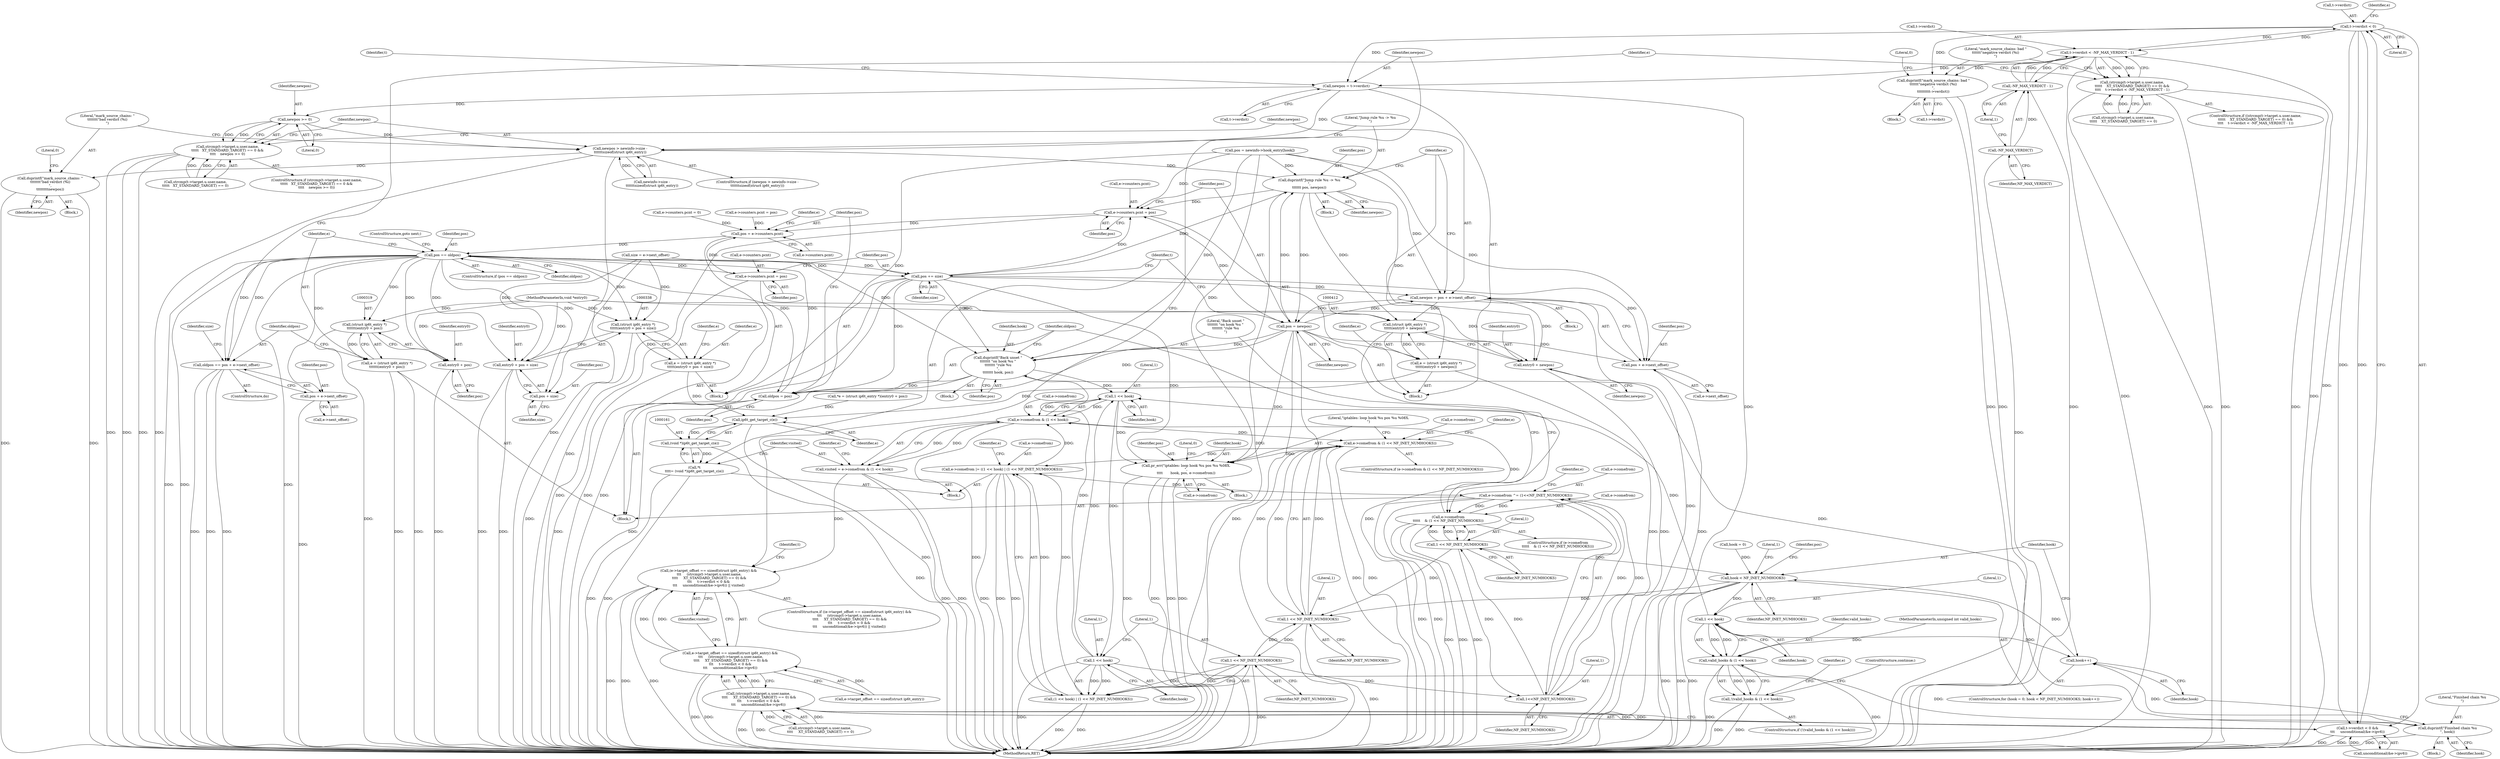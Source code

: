 digraph "1_linux_54d83fc74aa9ec72794373cb47432c5f7fb1a309_11@pointer" {
"1000227" [label="(Call,t->verdict < 0)"];
"1000256" [label="(Call,t->verdict < -NF_MAX_VERDICT - 1)"];
"1000227" [label="(Call,t->verdict < 0)"];
"1000260" [label="(Call,-NF_MAX_VERDICT - 1)"];
"1000261" [label="(Call,-NF_MAX_VERDICT)"];
"1000226" [label="(Call,t->verdict < 0 &&\n\t\t\t     unconditional(&e->ipv6))"];
"1000212" [label="(Call,(strcmp(t->target.u.user.name,\n \t\t\t\t     XT_STANDARD_TARGET) == 0) &&\n\t\t\t     t->verdict < 0 &&\n\t\t\t     unconditional(&e->ipv6))"];
"1000205" [label="(Call,e->target_offset == sizeof(struct ip6t_entry) &&\n \t\t\t     (strcmp(t->target.u.user.name,\n \t\t\t\t     XT_STANDARD_TARGET) == 0) &&\n\t\t\t     t->verdict < 0 &&\n\t\t\t     unconditional(&e->ipv6))"];
"1000204" [label="(Call,(e->target_offset == sizeof(struct ip6t_entry) &&\n \t\t\t     (strcmp(t->target.u.user.name,\n \t\t\t\t     XT_STANDARD_TARGET) == 0) &&\n\t\t\t     t->verdict < 0 &&\n\t\t\t     unconditional(&e->ipv6)) || visited)"];
"1000265" [label="(Call,duprintf(\"mark_source_chains: bad \"\n\t\t\t\t\t\t\"negative verdict (%i)\n\",\n\t\t\t\t\t\t\t\tt->verdict))"];
"1000357" [label="(Call,newpos = t->verdict)"];
"1000377" [label="(Call,newpos >= 0)"];
"1000363" [label="(Call,strcmp(t->target.u.user.name,\n\t\t\t\t\t   XT_STANDARD_TARGET) == 0 &&\n\t\t\t\t    newpos >= 0)"];
"1000382" [label="(Call,newpos > newinfo->size -\n\t\t\t\t\t\tsizeof(struct ip6t_entry))"];
"1000391" [label="(Call,duprintf(\"mark_source_chains: \"\n\t\t\t\t\t\t\t\"bad verdict (%i)\n\",\n\t\t\t\t\t\t\t\tnewpos))"];
"1000396" [label="(Call,duprintf(\"Jump rule %u -> %u\n\",\n\t\t\t\t\t\t pos, newpos))"];
"1000411" [label="(Call,(struct ip6t_entry *)\n\t\t\t\t\t(entry0 + newpos))"];
"1000409" [label="(Call,e = (struct ip6t_entry *)\n\t\t\t\t\t(entry0 + newpos))"];
"1000162" [label="(Call,ip6t_get_target_c(e))"];
"1000160" [label="(Call,(void *)ip6t_get_target_c(e))"];
"1000158" [label="(Call,*t\n\t\t\t\t= (void *)ip6t_get_target_c(e))"];
"1000413" [label="(Call,entry0 + newpos)"];
"1000416" [label="(Call,e->counters.pcnt = pos)"];
"1000297" [label="(Call,pos = e->counters.pcnt)"];
"1000312" [label="(Call,pos == oldpos)"];
"1000290" [label="(Call,duprintf(\"Back unset \"\n\t\t\t\t\t\t\t \"on hook %u \"\n\t\t\t\t\t\t\t \"rule %u\n\",\n\t\t\t\t\t\t\t hook, pos))"];
"1000171" [label="(Call,1 << hook)"];
"1000167" [label="(Call,e->comefrom & (1 << hook))"];
"1000165" [label="(Call,visited = e->comefrom & (1 << hook))"];
"1000175" [label="(Call,e->comefrom & (1 << NF_INET_NUMHOOKS))"];
"1000183" [label="(Call,pr_err(\"iptables: loop hook %u pos %u %08X.\n\",\n\t\t\t\t       hook, pos, e->comefrom))"];
"1000192" [label="(Call,e->comefrom |= ((1 << hook) | (1 << NF_INET_NUMHOOKS)))"];
"1000274" [label="(Call,e->comefrom ^= (1<<NF_INET_NUMHOOKS))"];
"1000282" [label="(Call,e->comefrom\n\t\t\t\t\t    & (1 << NF_INET_NUMHOOKS))"];
"1000197" [label="(Call,1 << hook)"];
"1000196" [label="(Call,(1 << hook) | (1 << NF_INET_NUMHOOKS))"];
"1000427" [label="(Call,duprintf(\"Finished chain %u\n\", hook))"];
"1000121" [label="(Call,hook++)"];
"1000118" [label="(Call,hook < NF_INET_NUMHOOKS)"];
"1000144" [label="(Call,1 << hook)"];
"1000142" [label="(Call,valid_hooks & (1 << hook))"];
"1000141" [label="(Call,!(valid_hooks & (1 << hook)))"];
"1000179" [label="(Call,1 << NF_INET_NUMHOOKS)"];
"1000200" [label="(Call,1 << NF_INET_NUMHOOKS)"];
"1000278" [label="(Call,1<<NF_INET_NUMHOOKS)"];
"1000286" [label="(Call,1 << NF_INET_NUMHOOKS)"];
"1000294" [label="(Call,oldpos = pos)"];
"1000318" [label="(Call,(struct ip6t_entry *)\n\t\t\t\t\t\t(entry0 + pos))"];
"1000316" [label="(Call,e = (struct ip6t_entry *)\n\t\t\t\t\t\t(entry0 + pos))"];
"1000320" [label="(Call,entry0 + pos)"];
"1000323" [label="(Call,oldpos == pos + e->next_offset)"];
"1000325" [label="(Call,pos + e->next_offset)"];
"1000337" [label="(Call,(struct ip6t_entry *)\n\t\t\t\t\t(entry0 + pos + size))"];
"1000335" [label="(Call,e = (struct ip6t_entry *)\n\t\t\t\t\t(entry0 + pos + size))"];
"1000339" [label="(Call,entry0 + pos + size)"];
"1000341" [label="(Call,pos + size)"];
"1000344" [label="(Call,e->counters.pcnt = pos)"];
"1000351" [label="(Call,pos += size)"];
"1000402" [label="(Call,newpos = pos + e->next_offset)"];
"1000423" [label="(Call,pos = newpos)"];
"1000404" [label="(Call,pos + e->next_offset)"];
"1000242" [label="(Call,(strcmp(t->target.u.user.name,\n\t\t\t\t\t    XT_STANDARD_TARGET) == 0) &&\n\t\t\t\t    t->verdict < -NF_MAX_VERDICT - 1)"];
"1000292" [label="(Identifier,hook)"];
"1000182" [label="(Block,)"];
"1000242" [label="(Call,(strcmp(t->target.u.user.name,\n\t\t\t\t\t    XT_STANDARD_TARGET) == 0) &&\n\t\t\t\t    t->verdict < -NF_MAX_VERDICT - 1)"];
"1000326" [label="(Identifier,pos)"];
"1000243" [label="(Call,strcmp(t->target.u.user.name,\n\t\t\t\t\t    XT_STANDARD_TARGET) == 0)"];
"1000315" [label="(ControlStructure,goto next;)"];
"1000311" [label="(ControlStructure,if (pos == oldpos))"];
"1000362" [label="(ControlStructure,if (strcmp(t->target.u.user.name,\n\t\t\t\t\t   XT_STANDARD_TARGET) == 0 &&\n\t\t\t\t    newpos >= 0))"];
"1000314" [label="(Identifier,oldpos)"];
"1000257" [label="(Call,t->verdict)"];
"1000273" [label="(Block,)"];
"1000232" [label="(Call,unconditional(&e->ipv6))"];
"1000422" [label="(Identifier,pos)"];
"1000186" [label="(Identifier,pos)"];
"1000212" [label="(Call,(strcmp(t->target.u.user.name,\n \t\t\t\t     XT_STANDARD_TARGET) == 0) &&\n\t\t\t     t->verdict < 0 &&\n\t\t\t     unconditional(&e->ipv6))"];
"1000151" [label="(Identifier,e)"];
"1000381" [label="(ControlStructure,if (newpos > newinfo->size -\n\t\t\t\t\t\tsizeof(struct ip6t_entry)))"];
"1000380" [label="(Block,)"];
"1000213" [label="(Call,strcmp(t->target.u.user.name,\n \t\t\t\t     XT_STANDARD_TARGET) == 0)"];
"1000141" [label="(Call,!(valid_hooks & (1 << hook)))"];
"1000156" [label="(Block,)"];
"1000271" [label="(Literal,0)"];
"1000290" [label="(Call,duprintf(\"Back unset \"\n\t\t\t\t\t\t\t \"on hook %u \"\n\t\t\t\t\t\t\t \"rule %u\n\",\n\t\t\t\t\t\t\t hook, pos))"];
"1000118" [label="(Call,hook < NF_INET_NUMHOOKS)"];
"1000390" [label="(Block,)"];
"1000404" [label="(Call,pos + e->next_offset)"];
"1000146" [label="(Identifier,hook)"];
"1000410" [label="(Identifier,e)"];
"1000402" [label="(Call,newpos = pos + e->next_offset)"];
"1000344" [label="(Call,e->counters.pcnt = pos)"];
"1000162" [label="(Call,ip6t_get_target_c(e))"];
"1000265" [label="(Call,duprintf(\"mark_source_chains: bad \"\n\t\t\t\t\t\t\"negative verdict (%i)\n\",\n\t\t\t\t\t\t\t\tt->verdict))"];
"1000304" [label="(Call,e->counters.pcnt = 0)"];
"1000228" [label="(Call,t->verdict)"];
"1000275" [label="(Call,e->comefrom)"];
"1000241" [label="(ControlStructure,if ((strcmp(t->target.u.user.name,\n\t\t\t\t\t    XT_STANDARD_TARGET) == 0) &&\n\t\t\t\t    t->verdict < -NF_MAX_VERDICT - 1))"];
"1000115" [label="(Call,hook = 0)"];
"1000179" [label="(Call,1 << NF_INET_NUMHOOKS)"];
"1000176" [label="(Call,e->comefrom)"];
"1000313" [label="(Identifier,pos)"];
"1000114" [label="(ControlStructure,for (hook = 0; hook < NF_INET_NUMHOOKS; hook++))"];
"1000145" [label="(Literal,1)"];
"1000431" [label="(Literal,1)"];
"1000395" [label="(Literal,0)"];
"1000379" [label="(Literal,0)"];
"1000352" [label="(Identifier,pos)"];
"1000123" [label="(Block,)"];
"1000227" [label="(Call,t->verdict < 0)"];
"1000144" [label="(Call,1 << hook)"];
"1000325" [label="(Call,pos + e->next_offset)"];
"1000126" [label="(Identifier,pos)"];
"1000287" [label="(Literal,1)"];
"1000321" [label="(Identifier,entry0)"];
"1000401" [label="(Block,)"];
"1000335" [label="(Call,e = (struct ip6t_entry *)\n\t\t\t\t\t(entry0 + pos + size))"];
"1000177" [label="(Identifier,e)"];
"1000297" [label="(Call,pos = e->counters.pcnt)"];
"1000256" [label="(Call,t->verdict < -NF_MAX_VERDICT - 1)"];
"1000398" [label="(Identifier,pos)"];
"1000291" [label="(Literal,\"Back unset \"\n\t\t\t\t\t\t\t \"on hook %u \"\n\t\t\t\t\t\t\t \"rule %u\n\")"];
"1000167" [label="(Call,e->comefrom & (1 << hook))"];
"1000143" [label="(Identifier,valid_hooks)"];
"1000331" [label="(Identifier,size)"];
"1000205" [label="(Call,e->target_offset == sizeof(struct ip6t_entry) &&\n \t\t\t     (strcmp(t->target.u.user.name,\n \t\t\t\t     XT_STANDARD_TARGET) == 0) &&\n\t\t\t     t->verdict < 0 &&\n\t\t\t     unconditional(&e->ipv6))"];
"1000206" [label="(Call,e->target_offset == sizeof(struct ip6t_entry))"];
"1000171" [label="(Call,1 << hook)"];
"1000414" [label="(Identifier,entry0)"];
"1000323" [label="(Call,oldpos == pos + e->next_offset)"];
"1000340" [label="(Identifier,entry0)"];
"1000120" [label="(Identifier,NF_INET_NUMHOOKS)"];
"1000432" [label="(MethodReturn,RET)"];
"1000142" [label="(Call,valid_hooks & (1 << hook))"];
"1000406" [label="(Call,e->next_offset)"];
"1000119" [label="(Identifier,hook)"];
"1000160" [label="(Call,(void *)ip6t_get_target_c(e))"];
"1000200" [label="(Call,1 << NF_INET_NUMHOOKS)"];
"1000264" [label="(Block,)"];
"1000341" [label="(Call,pos + size)"];
"1000168" [label="(Call,e->comefrom)"];
"1000423" [label="(Call,pos = newpos)"];
"1000428" [label="(Literal,\"Finished chain %u\n\")"];
"1000383" [label="(Identifier,newpos)"];
"1000272" [label="(ControlStructure,do)"];
"1000226" [label="(Call,t->verdict < 0 &&\n\t\t\t     unconditional(&e->ipv6))"];
"1000263" [label="(Literal,1)"];
"1000288" [label="(Identifier,NF_INET_NUMHOOKS)"];
"1000192" [label="(Call,e->comefrom |= ((1 << hook) | (1 << NF_INET_NUMHOOKS)))"];
"1000343" [label="(Identifier,size)"];
"1000260" [label="(Call,-NF_MAX_VERDICT - 1)"];
"1000231" [label="(Literal,0)"];
"1000405" [label="(Identifier,pos)"];
"1000378" [label="(Identifier,newpos)"];
"1000351" [label="(Call,pos += size)"];
"1000425" [label="(Identifier,newpos)"];
"1000318" [label="(Call,(struct ip6t_entry *)\n\t\t\t\t\t\t(entry0 + pos))"];
"1000296" [label="(Identifier,pos)"];
"1000279" [label="(Literal,1)"];
"1000175" [label="(Call,e->comefrom & (1 << NF_INET_NUMHOOKS))"];
"1000370" [label="(Identifier,t)"];
"1000330" [label="(Call,size = e->next_offset)"];
"1000427" [label="(Call,duprintf(\"Finished chain %u\n\", hook))"];
"1000345" [label="(Call,e->counters.pcnt)"];
"1000122" [label="(Identifier,hook)"];
"1000281" [label="(ControlStructure,if (e->comefrom\n\t\t\t\t\t    & (1 << NF_INET_NUMHOOKS)))"];
"1000294" [label="(Call,oldpos = pos)"];
"1000249" [label="(Identifier,t)"];
"1000111" [label="(MethodParameterIn,void *entry0)"];
"1000204" [label="(Call,(e->target_offset == sizeof(struct ip6t_entry) &&\n \t\t\t     (strcmp(t->target.u.user.name,\n \t\t\t\t     XT_STANDARD_TARGET) == 0) &&\n\t\t\t     t->verdict < 0 &&\n\t\t\t     unconditional(&e->ipv6)) || visited)"];
"1000110" [label="(MethodParameterIn,unsigned int valid_hooks)"];
"1000359" [label="(Call,t->verdict)"];
"1000337" [label="(Call,(struct ip6t_entry *)\n\t\t\t\t\t(entry0 + pos + size))"];
"1000148" [label="(Call,e->counters.pcnt = pos)"];
"1000147" [label="(ControlStructure,continue;)"];
"1000289" [label="(Block,)"];
"1000393" [label="(Identifier,newpos)"];
"1000409" [label="(Call,e = (struct ip6t_entry *)\n\t\t\t\t\t(entry0 + newpos))"];
"1000299" [label="(Call,e->counters.pcnt)"];
"1000320" [label="(Call,entry0 + pos)"];
"1000183" [label="(Call,pr_err(\"iptables: loop hook %u pos %u %08X.\n\",\n\t\t\t\t       hook, pos, e->comefrom))"];
"1000133" [label="(Call,*e = (struct ip6t_entry *)(entry0 + pos))"];
"1000282" [label="(Call,e->comefrom\n\t\t\t\t\t    & (1 << NF_INET_NUMHOOKS))"];
"1000347" [label="(Identifier,e)"];
"1000358" [label="(Identifier,newpos)"];
"1000283" [label="(Call,e->comefrom)"];
"1000274" [label="(Call,e->comefrom ^= (1<<NF_INET_NUMHOOKS))"];
"1000280" [label="(Identifier,NF_INET_NUMHOOKS)"];
"1000174" [label="(ControlStructure,if (e->comefrom & (1 << NF_INET_NUMHOOKS)))"];
"1000276" [label="(Identifier,e)"];
"1000417" [label="(Call,e->counters.pcnt)"];
"1000317" [label="(Identifier,e)"];
"1000336" [label="(Identifier,e)"];
"1000158" [label="(Call,*t\n\t\t\t\t= (void *)ip6t_get_target_c(e))"];
"1000208" [label="(Identifier,e)"];
"1000262" [label="(Identifier,NF_MAX_VERDICT)"];
"1000403" [label="(Identifier,newpos)"];
"1000121" [label="(Call,hook++)"];
"1000384" [label="(Call,newinfo->size -\n\t\t\t\t\t\tsizeof(struct ip6t_entry))"];
"1000342" [label="(Identifier,pos)"];
"1000392" [label="(Literal,\"mark_source_chains: \"\n\t\t\t\t\t\t\t\"bad verdict (%i)\n\")"];
"1000324" [label="(Identifier,oldpos)"];
"1000364" [label="(Call,strcmp(t->target.u.user.name,\n\t\t\t\t\t   XT_STANDARD_TARGET) == 0)"];
"1000278" [label="(Call,1<<NF_INET_NUMHOOKS)"];
"1000327" [label="(Call,e->next_offset)"];
"1000197" [label="(Call,1 << hook)"];
"1000166" [label="(Identifier,visited)"];
"1000382" [label="(Call,newpos > newinfo->size -\n\t\t\t\t\t\tsizeof(struct ip6t_entry))"];
"1000307" [label="(Identifier,e)"];
"1000413" [label="(Call,entry0 + newpos)"];
"1000196" [label="(Call,(1 << hook) | (1 << NF_INET_NUMHOOKS))"];
"1000355" [label="(Block,)"];
"1000198" [label="(Literal,1)"];
"1000316" [label="(Call,e = (struct ip6t_entry *)\n\t\t\t\t\t\t(entry0 + pos))"];
"1000267" [label="(Call,t->verdict)"];
"1000411" [label="(Call,(struct ip6t_entry *)\n\t\t\t\t\t(entry0 + newpos))"];
"1000191" [label="(Literal,0)"];
"1000424" [label="(Identifier,pos)"];
"1000194" [label="(Identifier,e)"];
"1000416" [label="(Call,e->counters.pcnt = pos)"];
"1000180" [label="(Literal,1)"];
"1000284" [label="(Identifier,e)"];
"1000295" [label="(Identifier,oldpos)"];
"1000140" [label="(ControlStructure,if (!(valid_hooks & (1 << hook))))"];
"1000165" [label="(Call,visited = e->comefrom & (1 << hook))"];
"1000286" [label="(Call,1 << NF_INET_NUMHOOKS)"];
"1000184" [label="(Literal,\"iptables: loop hook %u pos %u %08X.\n\")"];
"1000353" [label="(Identifier,size)"];
"1000203" [label="(ControlStructure,if ((e->target_offset == sizeof(struct ip6t_entry) &&\n \t\t\t     (strcmp(t->target.u.user.name,\n \t\t\t\t     XT_STANDARD_TARGET) == 0) &&\n\t\t\t     t->verdict < 0 &&\n\t\t\t     unconditional(&e->ipv6)) || visited))"];
"1000298" [label="(Identifier,pos)"];
"1000391" [label="(Call,duprintf(\"mark_source_chains: \"\n\t\t\t\t\t\t\t\"bad verdict (%i)\n\",\n\t\t\t\t\t\t\t\tnewpos))"];
"1000312" [label="(Call,pos == oldpos)"];
"1000419" [label="(Identifier,e)"];
"1000237" [label="(Identifier,visited)"];
"1000396" [label="(Call,duprintf(\"Jump rule %u -> %u\n\",\n\t\t\t\t\t\t pos, newpos))"];
"1000266" [label="(Literal,\"mark_source_chains: bad \"\n\t\t\t\t\t\t\"negative verdict (%i)\n\")"];
"1000159" [label="(Identifier,t)"];
"1000125" [label="(Call,pos = newinfo->hook_entry[hook])"];
"1000187" [label="(Call,e->comefrom)"];
"1000377" [label="(Call,newpos >= 0)"];
"1000293" [label="(Identifier,pos)"];
"1000429" [label="(Identifier,hook)"];
"1000163" [label="(Identifier,e)"];
"1000235" [label="(Identifier,e)"];
"1000397" [label="(Literal,\"Jump rule %u -> %u\n\")"];
"1000322" [label="(Identifier,pos)"];
"1000202" [label="(Identifier,NF_INET_NUMHOOKS)"];
"1000350" [label="(Identifier,pos)"];
"1000399" [label="(Identifier,newpos)"];
"1000201" [label="(Literal,1)"];
"1000238" [label="(Block,)"];
"1000261" [label="(Call,-NF_MAX_VERDICT)"];
"1000357" [label="(Call,newpos = t->verdict)"];
"1000173" [label="(Identifier,hook)"];
"1000339" [label="(Call,entry0 + pos + size)"];
"1000415" [label="(Identifier,newpos)"];
"1000172" [label="(Literal,1)"];
"1000185" [label="(Identifier,hook)"];
"1000199" [label="(Identifier,hook)"];
"1000363" [label="(Call,strcmp(t->target.u.user.name,\n\t\t\t\t\t   XT_STANDARD_TARGET) == 0 &&\n\t\t\t\t    newpos >= 0)"];
"1000193" [label="(Call,e->comefrom)"];
"1000181" [label="(Identifier,NF_INET_NUMHOOKS)"];
"1000227" -> "1000226"  [label="AST: "];
"1000227" -> "1000231"  [label="CFG: "];
"1000228" -> "1000227"  [label="AST: "];
"1000231" -> "1000227"  [label="AST: "];
"1000235" -> "1000227"  [label="CFG: "];
"1000226" -> "1000227"  [label="CFG: "];
"1000227" -> "1000432"  [label="DDG: "];
"1000227" -> "1000226"  [label="DDG: "];
"1000227" -> "1000226"  [label="DDG: "];
"1000256" -> "1000227"  [label="DDG: "];
"1000227" -> "1000256"  [label="DDG: "];
"1000227" -> "1000265"  [label="DDG: "];
"1000227" -> "1000357"  [label="DDG: "];
"1000256" -> "1000242"  [label="AST: "];
"1000256" -> "1000260"  [label="CFG: "];
"1000257" -> "1000256"  [label="AST: "];
"1000260" -> "1000256"  [label="AST: "];
"1000242" -> "1000256"  [label="CFG: "];
"1000256" -> "1000432"  [label="DDG: "];
"1000256" -> "1000432"  [label="DDG: "];
"1000256" -> "1000242"  [label="DDG: "];
"1000256" -> "1000242"  [label="DDG: "];
"1000260" -> "1000256"  [label="DDG: "];
"1000260" -> "1000256"  [label="DDG: "];
"1000256" -> "1000265"  [label="DDG: "];
"1000256" -> "1000357"  [label="DDG: "];
"1000260" -> "1000263"  [label="CFG: "];
"1000261" -> "1000260"  [label="AST: "];
"1000263" -> "1000260"  [label="AST: "];
"1000260" -> "1000432"  [label="DDG: "];
"1000261" -> "1000260"  [label="DDG: "];
"1000261" -> "1000262"  [label="CFG: "];
"1000262" -> "1000261"  [label="AST: "];
"1000263" -> "1000261"  [label="CFG: "];
"1000261" -> "1000432"  [label="DDG: "];
"1000226" -> "1000212"  [label="AST: "];
"1000226" -> "1000232"  [label="CFG: "];
"1000232" -> "1000226"  [label="AST: "];
"1000212" -> "1000226"  [label="CFG: "];
"1000226" -> "1000432"  [label="DDG: "];
"1000226" -> "1000432"  [label="DDG: "];
"1000226" -> "1000212"  [label="DDG: "];
"1000226" -> "1000212"  [label="DDG: "];
"1000232" -> "1000226"  [label="DDG: "];
"1000212" -> "1000205"  [label="AST: "];
"1000212" -> "1000213"  [label="CFG: "];
"1000213" -> "1000212"  [label="AST: "];
"1000205" -> "1000212"  [label="CFG: "];
"1000212" -> "1000432"  [label="DDG: "];
"1000212" -> "1000432"  [label="DDG: "];
"1000212" -> "1000205"  [label="DDG: "];
"1000212" -> "1000205"  [label="DDG: "];
"1000213" -> "1000212"  [label="DDG: "];
"1000213" -> "1000212"  [label="DDG: "];
"1000205" -> "1000204"  [label="AST: "];
"1000205" -> "1000206"  [label="CFG: "];
"1000206" -> "1000205"  [label="AST: "];
"1000237" -> "1000205"  [label="CFG: "];
"1000204" -> "1000205"  [label="CFG: "];
"1000205" -> "1000432"  [label="DDG: "];
"1000205" -> "1000432"  [label="DDG: "];
"1000205" -> "1000204"  [label="DDG: "];
"1000205" -> "1000204"  [label="DDG: "];
"1000206" -> "1000205"  [label="DDG: "];
"1000204" -> "1000203"  [label="AST: "];
"1000204" -> "1000237"  [label="CFG: "];
"1000237" -> "1000204"  [label="AST: "];
"1000249" -> "1000204"  [label="CFG: "];
"1000358" -> "1000204"  [label="CFG: "];
"1000204" -> "1000432"  [label="DDG: "];
"1000204" -> "1000432"  [label="DDG: "];
"1000204" -> "1000432"  [label="DDG: "];
"1000165" -> "1000204"  [label="DDG: "];
"1000265" -> "1000264"  [label="AST: "];
"1000265" -> "1000267"  [label="CFG: "];
"1000266" -> "1000265"  [label="AST: "];
"1000267" -> "1000265"  [label="AST: "];
"1000271" -> "1000265"  [label="CFG: "];
"1000265" -> "1000432"  [label="DDG: "];
"1000265" -> "1000432"  [label="DDG: "];
"1000357" -> "1000355"  [label="AST: "];
"1000357" -> "1000359"  [label="CFG: "];
"1000358" -> "1000357"  [label="AST: "];
"1000359" -> "1000357"  [label="AST: "];
"1000370" -> "1000357"  [label="CFG: "];
"1000357" -> "1000432"  [label="DDG: "];
"1000357" -> "1000377"  [label="DDG: "];
"1000357" -> "1000382"  [label="DDG: "];
"1000377" -> "1000363"  [label="AST: "];
"1000377" -> "1000379"  [label="CFG: "];
"1000378" -> "1000377"  [label="AST: "];
"1000379" -> "1000377"  [label="AST: "];
"1000363" -> "1000377"  [label="CFG: "];
"1000377" -> "1000363"  [label="DDG: "];
"1000377" -> "1000363"  [label="DDG: "];
"1000377" -> "1000382"  [label="DDG: "];
"1000363" -> "1000362"  [label="AST: "];
"1000363" -> "1000364"  [label="CFG: "];
"1000364" -> "1000363"  [label="AST: "];
"1000383" -> "1000363"  [label="CFG: "];
"1000403" -> "1000363"  [label="CFG: "];
"1000363" -> "1000432"  [label="DDG: "];
"1000363" -> "1000432"  [label="DDG: "];
"1000363" -> "1000432"  [label="DDG: "];
"1000364" -> "1000363"  [label="DDG: "];
"1000364" -> "1000363"  [label="DDG: "];
"1000382" -> "1000381"  [label="AST: "];
"1000382" -> "1000384"  [label="CFG: "];
"1000383" -> "1000382"  [label="AST: "];
"1000384" -> "1000382"  [label="AST: "];
"1000392" -> "1000382"  [label="CFG: "];
"1000397" -> "1000382"  [label="CFG: "];
"1000382" -> "1000432"  [label="DDG: "];
"1000382" -> "1000432"  [label="DDG: "];
"1000384" -> "1000382"  [label="DDG: "];
"1000382" -> "1000391"  [label="DDG: "];
"1000382" -> "1000396"  [label="DDG: "];
"1000391" -> "1000390"  [label="AST: "];
"1000391" -> "1000393"  [label="CFG: "];
"1000392" -> "1000391"  [label="AST: "];
"1000393" -> "1000391"  [label="AST: "];
"1000395" -> "1000391"  [label="CFG: "];
"1000391" -> "1000432"  [label="DDG: "];
"1000391" -> "1000432"  [label="DDG: "];
"1000396" -> "1000380"  [label="AST: "];
"1000396" -> "1000399"  [label="CFG: "];
"1000397" -> "1000396"  [label="AST: "];
"1000398" -> "1000396"  [label="AST: "];
"1000399" -> "1000396"  [label="AST: "];
"1000410" -> "1000396"  [label="CFG: "];
"1000396" -> "1000432"  [label="DDG: "];
"1000423" -> "1000396"  [label="DDG: "];
"1000351" -> "1000396"  [label="DDG: "];
"1000125" -> "1000396"  [label="DDG: "];
"1000396" -> "1000411"  [label="DDG: "];
"1000396" -> "1000413"  [label="DDG: "];
"1000396" -> "1000416"  [label="DDG: "];
"1000396" -> "1000423"  [label="DDG: "];
"1000411" -> "1000409"  [label="AST: "];
"1000411" -> "1000413"  [label="CFG: "];
"1000412" -> "1000411"  [label="AST: "];
"1000413" -> "1000411"  [label="AST: "];
"1000409" -> "1000411"  [label="CFG: "];
"1000411" -> "1000432"  [label="DDG: "];
"1000411" -> "1000409"  [label="DDG: "];
"1000111" -> "1000411"  [label="DDG: "];
"1000402" -> "1000411"  [label="DDG: "];
"1000409" -> "1000355"  [label="AST: "];
"1000410" -> "1000409"  [label="AST: "];
"1000419" -> "1000409"  [label="CFG: "];
"1000409" -> "1000432"  [label="DDG: "];
"1000409" -> "1000162"  [label="DDG: "];
"1000162" -> "1000160"  [label="AST: "];
"1000162" -> "1000163"  [label="CFG: "];
"1000163" -> "1000162"  [label="AST: "];
"1000160" -> "1000162"  [label="CFG: "];
"1000162" -> "1000432"  [label="DDG: "];
"1000162" -> "1000160"  [label="DDG: "];
"1000335" -> "1000162"  [label="DDG: "];
"1000133" -> "1000162"  [label="DDG: "];
"1000160" -> "1000158"  [label="AST: "];
"1000161" -> "1000160"  [label="AST: "];
"1000158" -> "1000160"  [label="CFG: "];
"1000160" -> "1000432"  [label="DDG: "];
"1000160" -> "1000158"  [label="DDG: "];
"1000158" -> "1000156"  [label="AST: "];
"1000159" -> "1000158"  [label="AST: "];
"1000166" -> "1000158"  [label="CFG: "];
"1000158" -> "1000432"  [label="DDG: "];
"1000158" -> "1000432"  [label="DDG: "];
"1000413" -> "1000415"  [label="CFG: "];
"1000414" -> "1000413"  [label="AST: "];
"1000415" -> "1000413"  [label="AST: "];
"1000413" -> "1000432"  [label="DDG: "];
"1000111" -> "1000413"  [label="DDG: "];
"1000402" -> "1000413"  [label="DDG: "];
"1000416" -> "1000355"  [label="AST: "];
"1000416" -> "1000422"  [label="CFG: "];
"1000417" -> "1000416"  [label="AST: "];
"1000422" -> "1000416"  [label="AST: "];
"1000424" -> "1000416"  [label="CFG: "];
"1000416" -> "1000432"  [label="DDG: "];
"1000416" -> "1000297"  [label="DDG: "];
"1000423" -> "1000416"  [label="DDG: "];
"1000351" -> "1000416"  [label="DDG: "];
"1000125" -> "1000416"  [label="DDG: "];
"1000297" -> "1000273"  [label="AST: "];
"1000297" -> "1000299"  [label="CFG: "];
"1000298" -> "1000297"  [label="AST: "];
"1000299" -> "1000297"  [label="AST: "];
"1000307" -> "1000297"  [label="CFG: "];
"1000304" -> "1000297"  [label="DDG: "];
"1000148" -> "1000297"  [label="DDG: "];
"1000344" -> "1000297"  [label="DDG: "];
"1000297" -> "1000312"  [label="DDG: "];
"1000312" -> "1000311"  [label="AST: "];
"1000312" -> "1000314"  [label="CFG: "];
"1000313" -> "1000312"  [label="AST: "];
"1000314" -> "1000312"  [label="AST: "];
"1000315" -> "1000312"  [label="CFG: "];
"1000317" -> "1000312"  [label="CFG: "];
"1000312" -> "1000432"  [label="DDG: "];
"1000312" -> "1000432"  [label="DDG: "];
"1000312" -> "1000432"  [label="DDG: "];
"1000312" -> "1000290"  [label="DDG: "];
"1000312" -> "1000294"  [label="DDG: "];
"1000294" -> "1000312"  [label="DDG: "];
"1000312" -> "1000318"  [label="DDG: "];
"1000312" -> "1000320"  [label="DDG: "];
"1000312" -> "1000323"  [label="DDG: "];
"1000312" -> "1000323"  [label="DDG: "];
"1000312" -> "1000325"  [label="DDG: "];
"1000312" -> "1000337"  [label="DDG: "];
"1000312" -> "1000339"  [label="DDG: "];
"1000312" -> "1000341"  [label="DDG: "];
"1000312" -> "1000344"  [label="DDG: "];
"1000312" -> "1000351"  [label="DDG: "];
"1000290" -> "1000289"  [label="AST: "];
"1000290" -> "1000293"  [label="CFG: "];
"1000291" -> "1000290"  [label="AST: "];
"1000292" -> "1000290"  [label="AST: "];
"1000293" -> "1000290"  [label="AST: "];
"1000295" -> "1000290"  [label="CFG: "];
"1000290" -> "1000432"  [label="DDG: "];
"1000290" -> "1000171"  [label="DDG: "];
"1000197" -> "1000290"  [label="DDG: "];
"1000423" -> "1000290"  [label="DDG: "];
"1000351" -> "1000290"  [label="DDG: "];
"1000125" -> "1000290"  [label="DDG: "];
"1000290" -> "1000294"  [label="DDG: "];
"1000290" -> "1000427"  [label="DDG: "];
"1000171" -> "1000167"  [label="AST: "];
"1000171" -> "1000173"  [label="CFG: "];
"1000172" -> "1000171"  [label="AST: "];
"1000173" -> "1000171"  [label="AST: "];
"1000167" -> "1000171"  [label="CFG: "];
"1000171" -> "1000167"  [label="DDG: "];
"1000171" -> "1000167"  [label="DDG: "];
"1000197" -> "1000171"  [label="DDG: "];
"1000144" -> "1000171"  [label="DDG: "];
"1000171" -> "1000183"  [label="DDG: "];
"1000171" -> "1000197"  [label="DDG: "];
"1000167" -> "1000165"  [label="AST: "];
"1000168" -> "1000167"  [label="AST: "];
"1000165" -> "1000167"  [label="CFG: "];
"1000167" -> "1000432"  [label="DDG: "];
"1000167" -> "1000165"  [label="DDG: "];
"1000167" -> "1000165"  [label="DDG: "];
"1000192" -> "1000167"  [label="DDG: "];
"1000282" -> "1000167"  [label="DDG: "];
"1000167" -> "1000175"  [label="DDG: "];
"1000165" -> "1000156"  [label="AST: "];
"1000166" -> "1000165"  [label="AST: "];
"1000177" -> "1000165"  [label="CFG: "];
"1000165" -> "1000432"  [label="DDG: "];
"1000165" -> "1000432"  [label="DDG: "];
"1000175" -> "1000174"  [label="AST: "];
"1000175" -> "1000179"  [label="CFG: "];
"1000176" -> "1000175"  [label="AST: "];
"1000179" -> "1000175"  [label="AST: "];
"1000184" -> "1000175"  [label="CFG: "];
"1000194" -> "1000175"  [label="CFG: "];
"1000175" -> "1000432"  [label="DDG: "];
"1000175" -> "1000432"  [label="DDG: "];
"1000179" -> "1000175"  [label="DDG: "];
"1000179" -> "1000175"  [label="DDG: "];
"1000175" -> "1000183"  [label="DDG: "];
"1000175" -> "1000192"  [label="DDG: "];
"1000183" -> "1000182"  [label="AST: "];
"1000183" -> "1000187"  [label="CFG: "];
"1000184" -> "1000183"  [label="AST: "];
"1000185" -> "1000183"  [label="AST: "];
"1000186" -> "1000183"  [label="AST: "];
"1000187" -> "1000183"  [label="AST: "];
"1000191" -> "1000183"  [label="CFG: "];
"1000183" -> "1000432"  [label="DDG: "];
"1000183" -> "1000432"  [label="DDG: "];
"1000183" -> "1000432"  [label="DDG: "];
"1000183" -> "1000432"  [label="DDG: "];
"1000423" -> "1000183"  [label="DDG: "];
"1000351" -> "1000183"  [label="DDG: "];
"1000125" -> "1000183"  [label="DDG: "];
"1000192" -> "1000156"  [label="AST: "];
"1000192" -> "1000196"  [label="CFG: "];
"1000193" -> "1000192"  [label="AST: "];
"1000196" -> "1000192"  [label="AST: "];
"1000208" -> "1000192"  [label="CFG: "];
"1000192" -> "1000432"  [label="DDG: "];
"1000192" -> "1000432"  [label="DDG: "];
"1000192" -> "1000432"  [label="DDG: "];
"1000196" -> "1000192"  [label="DDG: "];
"1000196" -> "1000192"  [label="DDG: "];
"1000192" -> "1000274"  [label="DDG: "];
"1000274" -> "1000273"  [label="AST: "];
"1000274" -> "1000278"  [label="CFG: "];
"1000275" -> "1000274"  [label="AST: "];
"1000278" -> "1000274"  [label="AST: "];
"1000284" -> "1000274"  [label="CFG: "];
"1000274" -> "1000432"  [label="DDG: "];
"1000274" -> "1000432"  [label="DDG: "];
"1000282" -> "1000274"  [label="DDG: "];
"1000278" -> "1000274"  [label="DDG: "];
"1000278" -> "1000274"  [label="DDG: "];
"1000274" -> "1000282"  [label="DDG: "];
"1000282" -> "1000281"  [label="AST: "];
"1000282" -> "1000286"  [label="CFG: "];
"1000283" -> "1000282"  [label="AST: "];
"1000286" -> "1000282"  [label="AST: "];
"1000291" -> "1000282"  [label="CFG: "];
"1000295" -> "1000282"  [label="CFG: "];
"1000282" -> "1000432"  [label="DDG: "];
"1000282" -> "1000432"  [label="DDG: "];
"1000282" -> "1000432"  [label="DDG: "];
"1000286" -> "1000282"  [label="DDG: "];
"1000286" -> "1000282"  [label="DDG: "];
"1000197" -> "1000196"  [label="AST: "];
"1000197" -> "1000199"  [label="CFG: "];
"1000198" -> "1000197"  [label="AST: "];
"1000199" -> "1000197"  [label="AST: "];
"1000201" -> "1000197"  [label="CFG: "];
"1000197" -> "1000432"  [label="DDG: "];
"1000197" -> "1000196"  [label="DDG: "];
"1000197" -> "1000196"  [label="DDG: "];
"1000197" -> "1000427"  [label="DDG: "];
"1000196" -> "1000200"  [label="CFG: "];
"1000200" -> "1000196"  [label="AST: "];
"1000196" -> "1000432"  [label="DDG: "];
"1000196" -> "1000432"  [label="DDG: "];
"1000200" -> "1000196"  [label="DDG: "];
"1000200" -> "1000196"  [label="DDG: "];
"1000427" -> "1000123"  [label="AST: "];
"1000427" -> "1000429"  [label="CFG: "];
"1000428" -> "1000427"  [label="AST: "];
"1000429" -> "1000427"  [label="AST: "];
"1000122" -> "1000427"  [label="CFG: "];
"1000427" -> "1000432"  [label="DDG: "];
"1000427" -> "1000121"  [label="DDG: "];
"1000121" -> "1000114"  [label="AST: "];
"1000121" -> "1000122"  [label="CFG: "];
"1000122" -> "1000121"  [label="AST: "];
"1000119" -> "1000121"  [label="CFG: "];
"1000121" -> "1000118"  [label="DDG: "];
"1000144" -> "1000121"  [label="DDG: "];
"1000118" -> "1000114"  [label="AST: "];
"1000118" -> "1000120"  [label="CFG: "];
"1000119" -> "1000118"  [label="AST: "];
"1000120" -> "1000118"  [label="AST: "];
"1000126" -> "1000118"  [label="CFG: "];
"1000431" -> "1000118"  [label="CFG: "];
"1000118" -> "1000432"  [label="DDG: "];
"1000118" -> "1000432"  [label="DDG: "];
"1000118" -> "1000432"  [label="DDG: "];
"1000115" -> "1000118"  [label="DDG: "];
"1000286" -> "1000118"  [label="DDG: "];
"1000118" -> "1000144"  [label="DDG: "];
"1000118" -> "1000179"  [label="DDG: "];
"1000144" -> "1000142"  [label="AST: "];
"1000144" -> "1000146"  [label="CFG: "];
"1000145" -> "1000144"  [label="AST: "];
"1000146" -> "1000144"  [label="AST: "];
"1000142" -> "1000144"  [label="CFG: "];
"1000144" -> "1000142"  [label="DDG: "];
"1000144" -> "1000142"  [label="DDG: "];
"1000142" -> "1000141"  [label="AST: "];
"1000143" -> "1000142"  [label="AST: "];
"1000141" -> "1000142"  [label="CFG: "];
"1000142" -> "1000432"  [label="DDG: "];
"1000142" -> "1000432"  [label="DDG: "];
"1000142" -> "1000141"  [label="DDG: "];
"1000142" -> "1000141"  [label="DDG: "];
"1000110" -> "1000142"  [label="DDG: "];
"1000141" -> "1000140"  [label="AST: "];
"1000147" -> "1000141"  [label="CFG: "];
"1000151" -> "1000141"  [label="CFG: "];
"1000141" -> "1000432"  [label="DDG: "];
"1000141" -> "1000432"  [label="DDG: "];
"1000179" -> "1000181"  [label="CFG: "];
"1000180" -> "1000179"  [label="AST: "];
"1000181" -> "1000179"  [label="AST: "];
"1000179" -> "1000432"  [label="DDG: "];
"1000286" -> "1000179"  [label="DDG: "];
"1000200" -> "1000179"  [label="DDG: "];
"1000179" -> "1000200"  [label="DDG: "];
"1000200" -> "1000202"  [label="CFG: "];
"1000201" -> "1000200"  [label="AST: "];
"1000202" -> "1000200"  [label="AST: "];
"1000200" -> "1000432"  [label="DDG: "];
"1000200" -> "1000278"  [label="DDG: "];
"1000278" -> "1000280"  [label="CFG: "];
"1000279" -> "1000278"  [label="AST: "];
"1000280" -> "1000278"  [label="AST: "];
"1000286" -> "1000278"  [label="DDG: "];
"1000278" -> "1000286"  [label="DDG: "];
"1000286" -> "1000288"  [label="CFG: "];
"1000287" -> "1000286"  [label="AST: "];
"1000288" -> "1000286"  [label="AST: "];
"1000294" -> "1000273"  [label="AST: "];
"1000294" -> "1000296"  [label="CFG: "];
"1000295" -> "1000294"  [label="AST: "];
"1000296" -> "1000294"  [label="AST: "];
"1000298" -> "1000294"  [label="CFG: "];
"1000423" -> "1000294"  [label="DDG: "];
"1000351" -> "1000294"  [label="DDG: "];
"1000125" -> "1000294"  [label="DDG: "];
"1000318" -> "1000316"  [label="AST: "];
"1000318" -> "1000320"  [label="CFG: "];
"1000319" -> "1000318"  [label="AST: "];
"1000320" -> "1000318"  [label="AST: "];
"1000316" -> "1000318"  [label="CFG: "];
"1000318" -> "1000432"  [label="DDG: "];
"1000318" -> "1000316"  [label="DDG: "];
"1000111" -> "1000318"  [label="DDG: "];
"1000316" -> "1000273"  [label="AST: "];
"1000317" -> "1000316"  [label="AST: "];
"1000324" -> "1000316"  [label="CFG: "];
"1000316" -> "1000432"  [label="DDG: "];
"1000316" -> "1000432"  [label="DDG: "];
"1000320" -> "1000322"  [label="CFG: "];
"1000321" -> "1000320"  [label="AST: "];
"1000322" -> "1000320"  [label="AST: "];
"1000320" -> "1000432"  [label="DDG: "];
"1000111" -> "1000320"  [label="DDG: "];
"1000323" -> "1000272"  [label="AST: "];
"1000323" -> "1000325"  [label="CFG: "];
"1000324" -> "1000323"  [label="AST: "];
"1000325" -> "1000323"  [label="AST: "];
"1000276" -> "1000323"  [label="CFG: "];
"1000331" -> "1000323"  [label="CFG: "];
"1000323" -> "1000432"  [label="DDG: "];
"1000323" -> "1000432"  [label="DDG: "];
"1000323" -> "1000432"  [label="DDG: "];
"1000325" -> "1000327"  [label="CFG: "];
"1000326" -> "1000325"  [label="AST: "];
"1000327" -> "1000325"  [label="AST: "];
"1000325" -> "1000432"  [label="DDG: "];
"1000337" -> "1000335"  [label="AST: "];
"1000337" -> "1000339"  [label="CFG: "];
"1000338" -> "1000337"  [label="AST: "];
"1000339" -> "1000337"  [label="AST: "];
"1000335" -> "1000337"  [label="CFG: "];
"1000337" -> "1000432"  [label="DDG: "];
"1000337" -> "1000335"  [label="DDG: "];
"1000111" -> "1000337"  [label="DDG: "];
"1000330" -> "1000337"  [label="DDG: "];
"1000335" -> "1000238"  [label="AST: "];
"1000336" -> "1000335"  [label="AST: "];
"1000347" -> "1000335"  [label="CFG: "];
"1000335" -> "1000432"  [label="DDG: "];
"1000339" -> "1000341"  [label="CFG: "];
"1000340" -> "1000339"  [label="AST: "];
"1000341" -> "1000339"  [label="AST: "];
"1000339" -> "1000432"  [label="DDG: "];
"1000339" -> "1000432"  [label="DDG: "];
"1000111" -> "1000339"  [label="DDG: "];
"1000330" -> "1000339"  [label="DDG: "];
"1000341" -> "1000343"  [label="CFG: "];
"1000342" -> "1000341"  [label="AST: "];
"1000343" -> "1000341"  [label="AST: "];
"1000330" -> "1000341"  [label="DDG: "];
"1000344" -> "1000238"  [label="AST: "];
"1000344" -> "1000350"  [label="CFG: "];
"1000345" -> "1000344"  [label="AST: "];
"1000350" -> "1000344"  [label="AST: "];
"1000352" -> "1000344"  [label="CFG: "];
"1000344" -> "1000432"  [label="DDG: "];
"1000351" -> "1000238"  [label="AST: "];
"1000351" -> "1000353"  [label="CFG: "];
"1000352" -> "1000351"  [label="AST: "];
"1000353" -> "1000351"  [label="AST: "];
"1000159" -> "1000351"  [label="CFG: "];
"1000351" -> "1000432"  [label="DDG: "];
"1000351" -> "1000432"  [label="DDG: "];
"1000330" -> "1000351"  [label="DDG: "];
"1000351" -> "1000402"  [label="DDG: "];
"1000351" -> "1000404"  [label="DDG: "];
"1000402" -> "1000401"  [label="AST: "];
"1000402" -> "1000404"  [label="CFG: "];
"1000403" -> "1000402"  [label="AST: "];
"1000404" -> "1000402"  [label="AST: "];
"1000410" -> "1000402"  [label="CFG: "];
"1000402" -> "1000432"  [label="DDG: "];
"1000423" -> "1000402"  [label="DDG: "];
"1000125" -> "1000402"  [label="DDG: "];
"1000402" -> "1000423"  [label="DDG: "];
"1000423" -> "1000355"  [label="AST: "];
"1000423" -> "1000425"  [label="CFG: "];
"1000424" -> "1000423"  [label="AST: "];
"1000425" -> "1000423"  [label="AST: "];
"1000159" -> "1000423"  [label="CFG: "];
"1000423" -> "1000432"  [label="DDG: "];
"1000423" -> "1000432"  [label="DDG: "];
"1000423" -> "1000404"  [label="DDG: "];
"1000404" -> "1000406"  [label="CFG: "];
"1000405" -> "1000404"  [label="AST: "];
"1000406" -> "1000404"  [label="AST: "];
"1000404" -> "1000432"  [label="DDG: "];
"1000125" -> "1000404"  [label="DDG: "];
"1000242" -> "1000241"  [label="AST: "];
"1000242" -> "1000243"  [label="CFG: "];
"1000243" -> "1000242"  [label="AST: "];
"1000266" -> "1000242"  [label="CFG: "];
"1000276" -> "1000242"  [label="CFG: "];
"1000242" -> "1000432"  [label="DDG: "];
"1000242" -> "1000432"  [label="DDG: "];
"1000242" -> "1000432"  [label="DDG: "];
"1000243" -> "1000242"  [label="DDG: "];
"1000243" -> "1000242"  [label="DDG: "];
}
